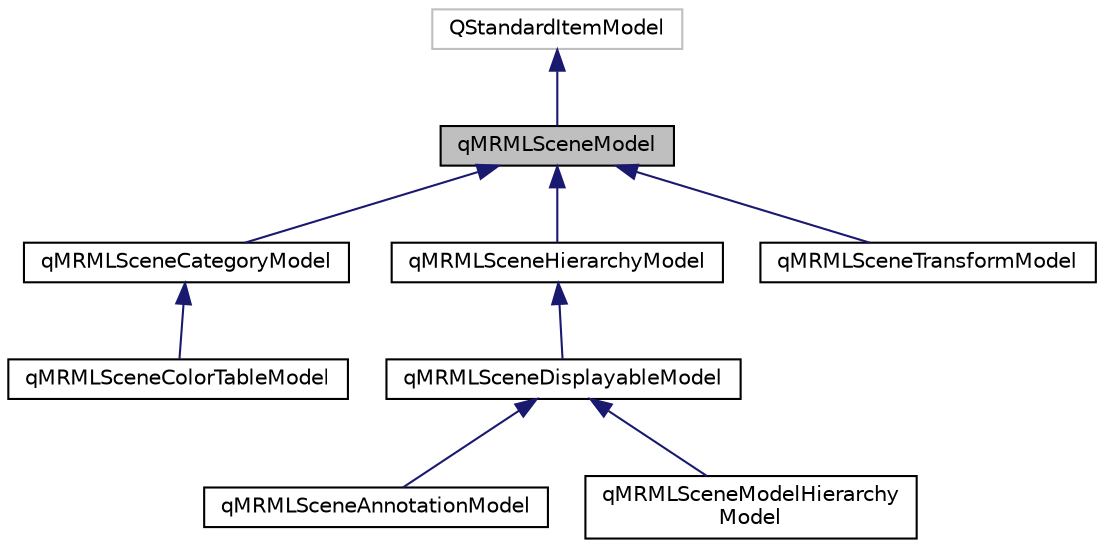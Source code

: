 digraph "qMRMLSceneModel"
{
  bgcolor="transparent";
  edge [fontname="Helvetica",fontsize="10",labelfontname="Helvetica",labelfontsize="10"];
  node [fontname="Helvetica",fontsize="10",shape=record];
  Node0 [label="qMRMLSceneModel",height=0.2,width=0.4,color="black", fillcolor="grey75", style="filled", fontcolor="black"];
  Node1 -> Node0 [dir="back",color="midnightblue",fontsize="10",style="solid",fontname="Helvetica"];
  Node1 [label="QStandardItemModel",height=0.2,width=0.4,color="grey75"];
  Node0 -> Node2 [dir="back",color="midnightblue",fontsize="10",style="solid",fontname="Helvetica"];
  Node2 [label="qMRMLSceneCategoryModel",height=0.2,width=0.4,color="black",URL="$classqMRMLSceneCategoryModel.html"];
  Node2 -> Node3 [dir="back",color="midnightblue",fontsize="10",style="solid",fontname="Helvetica"];
  Node3 [label="qMRMLSceneColorTableModel",height=0.2,width=0.4,color="black",URL="$classqMRMLSceneColorTableModel.html"];
  Node0 -> Node4 [dir="back",color="midnightblue",fontsize="10",style="solid",fontname="Helvetica"];
  Node4 [label="qMRMLSceneHierarchyModel",height=0.2,width=0.4,color="black",URL="$classqMRMLSceneHierarchyModel.html"];
  Node4 -> Node5 [dir="back",color="midnightblue",fontsize="10",style="solid",fontname="Helvetica"];
  Node5 [label="qMRMLSceneDisplayableModel",height=0.2,width=0.4,color="black",URL="$classqMRMLSceneDisplayableModel.html",tooltip="The Visibility icon is in the same column than the name by default. "];
  Node5 -> Node6 [dir="back",color="midnightblue",fontsize="10",style="solid",fontname="Helvetica"];
  Node6 [label="qMRMLSceneAnnotationModel",height=0.2,width=0.4,color="black",URL="$classqMRMLSceneAnnotationModel.html"];
  Node5 -> Node7 [dir="back",color="midnightblue",fontsize="10",style="solid",fontname="Helvetica"];
  Node7 [label="qMRMLSceneModelHierarchy\lModel",height=0.2,width=0.4,color="black",URL="$classqMRMLSceneModelHierarchyModel.html"];
  Node0 -> Node8 [dir="back",color="midnightblue",fontsize="10",style="solid",fontname="Helvetica"];
  Node8 [label="qMRMLSceneTransformModel",height=0.2,width=0.4,color="black",URL="$classqMRMLSceneTransformModel.html"];
}
